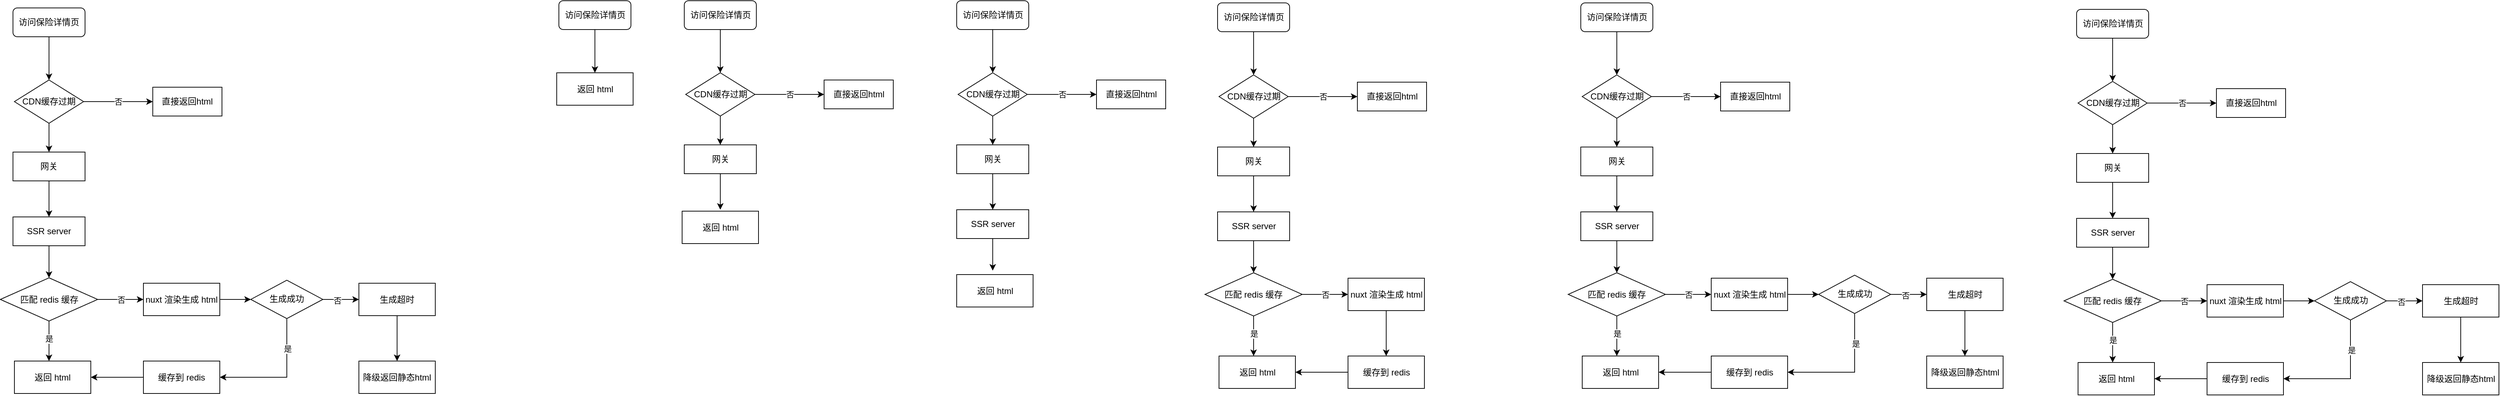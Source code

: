 <mxfile version="18.2.0" type="github">
  <diagram id="qEG29GzppgMQ6EskAuyx" name="Page-1">
    <mxGraphModel dx="1051" dy="681" grid="0" gridSize="10" guides="1" tooltips="1" connect="1" arrows="1" fold="1" page="1" pageScale="1" pageWidth="827" pageHeight="1169" math="0" shadow="0">
      <root>
        <mxCell id="0" />
        <mxCell id="1" parent="0" />
        <mxCell id="Ctoy03uefZ5JHMt1Kjl_-14" value="" style="edgeStyle=orthogonalEdgeStyle;rounded=0;orthogonalLoop=1;jettySize=auto;html=1;" edge="1" parent="1" source="Ctoy03uefZ5JHMt1Kjl_-1" target="Ctoy03uefZ5JHMt1Kjl_-13">
          <mxGeometry relative="1" as="geometry" />
        </mxCell>
        <mxCell id="Ctoy03uefZ5JHMt1Kjl_-1" value="访问保险详情页" style="rounded=1;whiteSpace=wrap;html=1;" vertex="1" parent="1">
          <mxGeometry x="120" y="220" width="100" height="40" as="geometry" />
        </mxCell>
        <mxCell id="Ctoy03uefZ5JHMt1Kjl_-16" value="否" style="edgeStyle=orthogonalEdgeStyle;rounded=0;orthogonalLoop=1;jettySize=auto;html=1;" edge="1" parent="1" source="Ctoy03uefZ5JHMt1Kjl_-13" target="Ctoy03uefZ5JHMt1Kjl_-15">
          <mxGeometry relative="1" as="geometry" />
        </mxCell>
        <mxCell id="Ctoy03uefZ5JHMt1Kjl_-18" value="" style="edgeStyle=orthogonalEdgeStyle;rounded=0;orthogonalLoop=1;jettySize=auto;html=1;" edge="1" parent="1" source="Ctoy03uefZ5JHMt1Kjl_-13" target="Ctoy03uefZ5JHMt1Kjl_-17">
          <mxGeometry relative="1" as="geometry" />
        </mxCell>
        <mxCell id="Ctoy03uefZ5JHMt1Kjl_-13" value="CDN缓存过期" style="rhombus;whiteSpace=wrap;html=1;rounded=0;" vertex="1" parent="1">
          <mxGeometry x="122" y="320" width="96" height="60" as="geometry" />
        </mxCell>
        <mxCell id="Ctoy03uefZ5JHMt1Kjl_-15" value="直接返回html" style="whiteSpace=wrap;html=1;rounded=0;" vertex="1" parent="1">
          <mxGeometry x="314" y="330" width="96" height="40" as="geometry" />
        </mxCell>
        <mxCell id="Ctoy03uefZ5JHMt1Kjl_-22" value="" style="edgeStyle=orthogonalEdgeStyle;rounded=0;orthogonalLoop=1;jettySize=auto;html=1;" edge="1" parent="1" source="Ctoy03uefZ5JHMt1Kjl_-17" target="Ctoy03uefZ5JHMt1Kjl_-21">
          <mxGeometry relative="1" as="geometry" />
        </mxCell>
        <mxCell id="Ctoy03uefZ5JHMt1Kjl_-17" value="网关" style="whiteSpace=wrap;html=1;rounded=0;" vertex="1" parent="1">
          <mxGeometry x="120" y="420" width="100" height="40" as="geometry" />
        </mxCell>
        <mxCell id="Ctoy03uefZ5JHMt1Kjl_-24" value="" style="edgeStyle=orthogonalEdgeStyle;rounded=0;orthogonalLoop=1;jettySize=auto;html=1;" edge="1" parent="1" source="Ctoy03uefZ5JHMt1Kjl_-21" target="Ctoy03uefZ5JHMt1Kjl_-23">
          <mxGeometry relative="1" as="geometry" />
        </mxCell>
        <mxCell id="Ctoy03uefZ5JHMt1Kjl_-21" value="SSR server" style="whiteSpace=wrap;html=1;rounded=0;" vertex="1" parent="1">
          <mxGeometry x="120" y="510" width="100" height="40" as="geometry" />
        </mxCell>
        <mxCell id="Ctoy03uefZ5JHMt1Kjl_-26" value="否" style="edgeStyle=orthogonalEdgeStyle;rounded=0;orthogonalLoop=1;jettySize=auto;html=1;" edge="1" parent="1" source="Ctoy03uefZ5JHMt1Kjl_-23" target="Ctoy03uefZ5JHMt1Kjl_-25">
          <mxGeometry relative="1" as="geometry" />
        </mxCell>
        <mxCell id="Ctoy03uefZ5JHMt1Kjl_-29" value="" style="edgeStyle=orthogonalEdgeStyle;rounded=0;orthogonalLoop=1;jettySize=auto;html=1;" edge="1" parent="1" source="Ctoy03uefZ5JHMt1Kjl_-23">
          <mxGeometry relative="1" as="geometry">
            <mxPoint x="170" y="710" as="targetPoint" />
          </mxGeometry>
        </mxCell>
        <mxCell id="Ctoy03uefZ5JHMt1Kjl_-33" value="是" style="edgeLabel;html=1;align=center;verticalAlign=middle;resizable=0;points=[];" vertex="1" connectable="0" parent="Ctoy03uefZ5JHMt1Kjl_-29">
          <mxGeometry x="-0.153" relative="1" as="geometry">
            <mxPoint y="1" as="offset" />
          </mxGeometry>
        </mxCell>
        <mxCell id="Ctoy03uefZ5JHMt1Kjl_-23" value="匹配 redis 缓存" style="rhombus;whiteSpace=wrap;html=1;rounded=0;" vertex="1" parent="1">
          <mxGeometry x="102.5" y="594.5" width="135" height="60" as="geometry" />
        </mxCell>
        <mxCell id="Ctoy03uefZ5JHMt1Kjl_-36" value="" style="edgeStyle=orthogonalEdgeStyle;rounded=0;orthogonalLoop=1;jettySize=auto;html=1;" edge="1" parent="1" source="Ctoy03uefZ5JHMt1Kjl_-25" target="Ctoy03uefZ5JHMt1Kjl_-35">
          <mxGeometry relative="1" as="geometry" />
        </mxCell>
        <mxCell id="Ctoy03uefZ5JHMt1Kjl_-25" value="nuxt 渲染生成 html" style="whiteSpace=wrap;html=1;rounded=0;" vertex="1" parent="1">
          <mxGeometry x="301" y="602" width="106" height="45" as="geometry" />
        </mxCell>
        <mxCell id="Ctoy03uefZ5JHMt1Kjl_-42" style="edgeStyle=orthogonalEdgeStyle;rounded=0;orthogonalLoop=1;jettySize=auto;html=1;entryX=1;entryY=0.5;entryDx=0;entryDy=0;" edge="1" parent="1" source="Ctoy03uefZ5JHMt1Kjl_-35" target="Ctoy03uefZ5JHMt1Kjl_-39">
          <mxGeometry relative="1" as="geometry">
            <Array as="points">
              <mxPoint x="500" y="733" />
            </Array>
          </mxGeometry>
        </mxCell>
        <mxCell id="Ctoy03uefZ5JHMt1Kjl_-43" value="是" style="edgeLabel;html=1;align=center;verticalAlign=middle;resizable=0;points=[];" vertex="1" connectable="0" parent="Ctoy03uefZ5JHMt1Kjl_-42">
          <mxGeometry x="-0.52" y="1" relative="1" as="geometry">
            <mxPoint as="offset" />
          </mxGeometry>
        </mxCell>
        <mxCell id="Ctoy03uefZ5JHMt1Kjl_-45" value="" style="edgeStyle=orthogonalEdgeStyle;rounded=0;orthogonalLoop=1;jettySize=auto;html=1;" edge="1" parent="1" source="Ctoy03uefZ5JHMt1Kjl_-35" target="Ctoy03uefZ5JHMt1Kjl_-44">
          <mxGeometry relative="1" as="geometry" />
        </mxCell>
        <mxCell id="Ctoy03uefZ5JHMt1Kjl_-46" value="否" style="edgeLabel;html=1;align=center;verticalAlign=middle;resizable=0;points=[];" vertex="1" connectable="0" parent="Ctoy03uefZ5JHMt1Kjl_-45">
          <mxGeometry x="-0.212" y="-1" relative="1" as="geometry">
            <mxPoint as="offset" />
          </mxGeometry>
        </mxCell>
        <mxCell id="Ctoy03uefZ5JHMt1Kjl_-35" value="生成成功" style="rhombus;whiteSpace=wrap;html=1;rounded=0;" vertex="1" parent="1">
          <mxGeometry x="450" y="597.87" width="100" height="53.25" as="geometry" />
        </mxCell>
        <mxCell id="Ctoy03uefZ5JHMt1Kjl_-41" value="" style="edgeStyle=orthogonalEdgeStyle;rounded=0;orthogonalLoop=1;jettySize=auto;html=1;" edge="1" parent="1" source="Ctoy03uefZ5JHMt1Kjl_-39" target="Ctoy03uefZ5JHMt1Kjl_-40">
          <mxGeometry relative="1" as="geometry" />
        </mxCell>
        <mxCell id="Ctoy03uefZ5JHMt1Kjl_-39" value="缓存到 redis" style="whiteSpace=wrap;html=1;rounded=0;" vertex="1" parent="1">
          <mxGeometry x="301" y="710" width="106" height="45" as="geometry" />
        </mxCell>
        <mxCell id="Ctoy03uefZ5JHMt1Kjl_-40" value="返回 html" style="whiteSpace=wrap;html=1;rounded=0;" vertex="1" parent="1">
          <mxGeometry x="122" y="710" width="106" height="45" as="geometry" />
        </mxCell>
        <mxCell id="Ctoy03uefZ5JHMt1Kjl_-48" value="" style="edgeStyle=orthogonalEdgeStyle;rounded=0;orthogonalLoop=1;jettySize=auto;html=1;" edge="1" parent="1" source="Ctoy03uefZ5JHMt1Kjl_-44" target="Ctoy03uefZ5JHMt1Kjl_-47">
          <mxGeometry relative="1" as="geometry" />
        </mxCell>
        <mxCell id="Ctoy03uefZ5JHMt1Kjl_-44" value="生成超时" style="whiteSpace=wrap;html=1;rounded=0;" vertex="1" parent="1">
          <mxGeometry x="600" y="602" width="106" height="45" as="geometry" />
        </mxCell>
        <mxCell id="Ctoy03uefZ5JHMt1Kjl_-47" value="降级返回静态html" style="whiteSpace=wrap;html=1;rounded=0;" vertex="1" parent="1">
          <mxGeometry x="600" y="710" width="106" height="45" as="geometry" />
        </mxCell>
        <mxCell id="Ctoy03uefZ5JHMt1Kjl_-49" value="" style="edgeStyle=orthogonalEdgeStyle;rounded=0;orthogonalLoop=1;jettySize=auto;html=1;" edge="1" parent="1" source="Ctoy03uefZ5JHMt1Kjl_-50">
          <mxGeometry relative="1" as="geometry">
            <mxPoint x="927.5" y="310" as="targetPoint" />
          </mxGeometry>
        </mxCell>
        <mxCell id="Ctoy03uefZ5JHMt1Kjl_-50" value="访问保险详情页" style="rounded=1;whiteSpace=wrap;html=1;" vertex="1" parent="1">
          <mxGeometry x="877.5" y="210" width="100" height="40" as="geometry" />
        </mxCell>
        <mxCell id="Ctoy03uefZ5JHMt1Kjl_-72" value="返回 html" style="whiteSpace=wrap;html=1;rounded=0;" vertex="1" parent="1">
          <mxGeometry x="874.5" y="310" width="106" height="45" as="geometry" />
        </mxCell>
        <mxCell id="Ctoy03uefZ5JHMt1Kjl_-103" value="" style="edgeStyle=orthogonalEdgeStyle;rounded=0;orthogonalLoop=1;jettySize=auto;html=1;" edge="1" parent="1" source="Ctoy03uefZ5JHMt1Kjl_-104" target="Ctoy03uefZ5JHMt1Kjl_-107">
          <mxGeometry relative="1" as="geometry" />
        </mxCell>
        <mxCell id="Ctoy03uefZ5JHMt1Kjl_-104" value="访问保险详情页" style="rounded=1;whiteSpace=wrap;html=1;" vertex="1" parent="1">
          <mxGeometry x="1051.5" y="210" width="100" height="40" as="geometry" />
        </mxCell>
        <mxCell id="Ctoy03uefZ5JHMt1Kjl_-105" value="否" style="edgeStyle=orthogonalEdgeStyle;rounded=0;orthogonalLoop=1;jettySize=auto;html=1;" edge="1" parent="1" source="Ctoy03uefZ5JHMt1Kjl_-107" target="Ctoy03uefZ5JHMt1Kjl_-108">
          <mxGeometry relative="1" as="geometry" />
        </mxCell>
        <mxCell id="Ctoy03uefZ5JHMt1Kjl_-106" value="" style="edgeStyle=orthogonalEdgeStyle;rounded=0;orthogonalLoop=1;jettySize=auto;html=1;" edge="1" parent="1" source="Ctoy03uefZ5JHMt1Kjl_-107" target="Ctoy03uefZ5JHMt1Kjl_-110">
          <mxGeometry relative="1" as="geometry" />
        </mxCell>
        <mxCell id="Ctoy03uefZ5JHMt1Kjl_-107" value="CDN缓存过期" style="rhombus;whiteSpace=wrap;html=1;rounded=0;" vertex="1" parent="1">
          <mxGeometry x="1053.5" y="310" width="96" height="60" as="geometry" />
        </mxCell>
        <mxCell id="Ctoy03uefZ5JHMt1Kjl_-108" value="直接返回html" style="whiteSpace=wrap;html=1;rounded=0;" vertex="1" parent="1">
          <mxGeometry x="1245.5" y="320" width="96" height="40" as="geometry" />
        </mxCell>
        <mxCell id="Ctoy03uefZ5JHMt1Kjl_-109" value="" style="edgeStyle=orthogonalEdgeStyle;rounded=0;orthogonalLoop=1;jettySize=auto;html=1;" edge="1" parent="1" source="Ctoy03uefZ5JHMt1Kjl_-110">
          <mxGeometry relative="1" as="geometry">
            <mxPoint x="1101.5" y="500" as="targetPoint" />
          </mxGeometry>
        </mxCell>
        <mxCell id="Ctoy03uefZ5JHMt1Kjl_-110" value="网关" style="whiteSpace=wrap;html=1;rounded=0;" vertex="1" parent="1">
          <mxGeometry x="1051.5" y="410" width="100" height="40" as="geometry" />
        </mxCell>
        <mxCell id="Ctoy03uefZ5JHMt1Kjl_-126" value="返回 html" style="whiteSpace=wrap;html=1;rounded=0;" vertex="1" parent="1">
          <mxGeometry x="1048.5" y="502" width="106" height="45" as="geometry" />
        </mxCell>
        <mxCell id="Ctoy03uefZ5JHMt1Kjl_-130" value="" style="edgeStyle=orthogonalEdgeStyle;rounded=0;orthogonalLoop=1;jettySize=auto;html=1;" edge="1" parent="1" source="Ctoy03uefZ5JHMt1Kjl_-131" target="Ctoy03uefZ5JHMt1Kjl_-134">
          <mxGeometry relative="1" as="geometry" />
        </mxCell>
        <mxCell id="Ctoy03uefZ5JHMt1Kjl_-131" value="访问保险详情页" style="rounded=1;whiteSpace=wrap;html=1;" vertex="1" parent="1">
          <mxGeometry x="1429.5" y="210" width="100" height="40" as="geometry" />
        </mxCell>
        <mxCell id="Ctoy03uefZ5JHMt1Kjl_-132" value="否" style="edgeStyle=orthogonalEdgeStyle;rounded=0;orthogonalLoop=1;jettySize=auto;html=1;" edge="1" parent="1" source="Ctoy03uefZ5JHMt1Kjl_-134" target="Ctoy03uefZ5JHMt1Kjl_-135">
          <mxGeometry relative="1" as="geometry" />
        </mxCell>
        <mxCell id="Ctoy03uefZ5JHMt1Kjl_-133" value="" style="edgeStyle=orthogonalEdgeStyle;rounded=0;orthogonalLoop=1;jettySize=auto;html=1;" edge="1" parent="1" source="Ctoy03uefZ5JHMt1Kjl_-134" target="Ctoy03uefZ5JHMt1Kjl_-137">
          <mxGeometry relative="1" as="geometry" />
        </mxCell>
        <mxCell id="Ctoy03uefZ5JHMt1Kjl_-134" value="CDN缓存过期" style="rhombus;whiteSpace=wrap;html=1;rounded=0;" vertex="1" parent="1">
          <mxGeometry x="1431.5" y="310" width="96" height="60" as="geometry" />
        </mxCell>
        <mxCell id="Ctoy03uefZ5JHMt1Kjl_-135" value="直接返回html" style="whiteSpace=wrap;html=1;rounded=0;" vertex="1" parent="1">
          <mxGeometry x="1623.5" y="320" width="96" height="40" as="geometry" />
        </mxCell>
        <mxCell id="Ctoy03uefZ5JHMt1Kjl_-136" value="" style="edgeStyle=orthogonalEdgeStyle;rounded=0;orthogonalLoop=1;jettySize=auto;html=1;" edge="1" parent="1" source="Ctoy03uefZ5JHMt1Kjl_-137" target="Ctoy03uefZ5JHMt1Kjl_-139">
          <mxGeometry relative="1" as="geometry" />
        </mxCell>
        <mxCell id="Ctoy03uefZ5JHMt1Kjl_-137" value="网关" style="whiteSpace=wrap;html=1;rounded=0;" vertex="1" parent="1">
          <mxGeometry x="1429.5" y="410" width="100" height="40" as="geometry" />
        </mxCell>
        <mxCell id="Ctoy03uefZ5JHMt1Kjl_-138" value="" style="edgeStyle=orthogonalEdgeStyle;rounded=0;orthogonalLoop=1;jettySize=auto;html=1;" edge="1" parent="1" source="Ctoy03uefZ5JHMt1Kjl_-139">
          <mxGeometry relative="1" as="geometry">
            <mxPoint x="1479.5" y="584.5" as="targetPoint" />
          </mxGeometry>
        </mxCell>
        <mxCell id="Ctoy03uefZ5JHMt1Kjl_-139" value="SSR server" style="whiteSpace=wrap;html=1;rounded=0;" vertex="1" parent="1">
          <mxGeometry x="1429.5" y="500" width="100" height="40" as="geometry" />
        </mxCell>
        <mxCell id="Ctoy03uefZ5JHMt1Kjl_-153" value="返回 html" style="whiteSpace=wrap;html=1;rounded=0;" vertex="1" parent="1">
          <mxGeometry x="1429.5" y="590" width="106" height="45" as="geometry" />
        </mxCell>
        <mxCell id="Ctoy03uefZ5JHMt1Kjl_-157" value="" style="edgeStyle=orthogonalEdgeStyle;rounded=0;orthogonalLoop=1;jettySize=auto;html=1;" edge="1" parent="1" source="Ctoy03uefZ5JHMt1Kjl_-158" target="Ctoy03uefZ5JHMt1Kjl_-161">
          <mxGeometry relative="1" as="geometry" />
        </mxCell>
        <mxCell id="Ctoy03uefZ5JHMt1Kjl_-158" value="访问保险详情页" style="rounded=1;whiteSpace=wrap;html=1;" vertex="1" parent="1">
          <mxGeometry x="1791.5" y="213" width="100" height="40" as="geometry" />
        </mxCell>
        <mxCell id="Ctoy03uefZ5JHMt1Kjl_-159" value="否" style="edgeStyle=orthogonalEdgeStyle;rounded=0;orthogonalLoop=1;jettySize=auto;html=1;" edge="1" parent="1" source="Ctoy03uefZ5JHMt1Kjl_-161" target="Ctoy03uefZ5JHMt1Kjl_-162">
          <mxGeometry relative="1" as="geometry" />
        </mxCell>
        <mxCell id="Ctoy03uefZ5JHMt1Kjl_-160" value="" style="edgeStyle=orthogonalEdgeStyle;rounded=0;orthogonalLoop=1;jettySize=auto;html=1;" edge="1" parent="1" source="Ctoy03uefZ5JHMt1Kjl_-161" target="Ctoy03uefZ5JHMt1Kjl_-164">
          <mxGeometry relative="1" as="geometry" />
        </mxCell>
        <mxCell id="Ctoy03uefZ5JHMt1Kjl_-161" value="CDN缓存过期" style="rhombus;whiteSpace=wrap;html=1;rounded=0;" vertex="1" parent="1">
          <mxGeometry x="1793.5" y="313" width="96" height="60" as="geometry" />
        </mxCell>
        <mxCell id="Ctoy03uefZ5JHMt1Kjl_-162" value="直接返回html" style="whiteSpace=wrap;html=1;rounded=0;" vertex="1" parent="1">
          <mxGeometry x="1985.5" y="323" width="96" height="40" as="geometry" />
        </mxCell>
        <mxCell id="Ctoy03uefZ5JHMt1Kjl_-163" value="" style="edgeStyle=orthogonalEdgeStyle;rounded=0;orthogonalLoop=1;jettySize=auto;html=1;" edge="1" parent="1" source="Ctoy03uefZ5JHMt1Kjl_-164" target="Ctoy03uefZ5JHMt1Kjl_-166">
          <mxGeometry relative="1" as="geometry" />
        </mxCell>
        <mxCell id="Ctoy03uefZ5JHMt1Kjl_-164" value="网关" style="whiteSpace=wrap;html=1;rounded=0;" vertex="1" parent="1">
          <mxGeometry x="1791.5" y="413" width="100" height="40" as="geometry" />
        </mxCell>
        <mxCell id="Ctoy03uefZ5JHMt1Kjl_-165" value="" style="edgeStyle=orthogonalEdgeStyle;rounded=0;orthogonalLoop=1;jettySize=auto;html=1;" edge="1" parent="1" source="Ctoy03uefZ5JHMt1Kjl_-166" target="Ctoy03uefZ5JHMt1Kjl_-170">
          <mxGeometry relative="1" as="geometry" />
        </mxCell>
        <mxCell id="Ctoy03uefZ5JHMt1Kjl_-166" value="SSR server" style="whiteSpace=wrap;html=1;rounded=0;" vertex="1" parent="1">
          <mxGeometry x="1791.5" y="503" width="100" height="40" as="geometry" />
        </mxCell>
        <mxCell id="Ctoy03uefZ5JHMt1Kjl_-167" value="否" style="edgeStyle=orthogonalEdgeStyle;rounded=0;orthogonalLoop=1;jettySize=auto;html=1;" edge="1" parent="1" source="Ctoy03uefZ5JHMt1Kjl_-170" target="Ctoy03uefZ5JHMt1Kjl_-172">
          <mxGeometry relative="1" as="geometry" />
        </mxCell>
        <mxCell id="Ctoy03uefZ5JHMt1Kjl_-168" value="" style="edgeStyle=orthogonalEdgeStyle;rounded=0;orthogonalLoop=1;jettySize=auto;html=1;" edge="1" parent="1" source="Ctoy03uefZ5JHMt1Kjl_-170">
          <mxGeometry relative="1" as="geometry">
            <mxPoint x="1841.5" y="703" as="targetPoint" />
          </mxGeometry>
        </mxCell>
        <mxCell id="Ctoy03uefZ5JHMt1Kjl_-169" value="是" style="edgeLabel;html=1;align=center;verticalAlign=middle;resizable=0;points=[];" vertex="1" connectable="0" parent="Ctoy03uefZ5JHMt1Kjl_-168">
          <mxGeometry x="-0.153" relative="1" as="geometry">
            <mxPoint y="1" as="offset" />
          </mxGeometry>
        </mxCell>
        <mxCell id="Ctoy03uefZ5JHMt1Kjl_-170" value="匹配 redis 缓存" style="rhombus;whiteSpace=wrap;html=1;rounded=0;" vertex="1" parent="1">
          <mxGeometry x="1774" y="587.5" width="135" height="60" as="geometry" />
        </mxCell>
        <mxCell id="Ctoy03uefZ5JHMt1Kjl_-211" value="" style="edgeStyle=orthogonalEdgeStyle;rounded=0;orthogonalLoop=1;jettySize=auto;html=1;" edge="1" parent="1" source="Ctoy03uefZ5JHMt1Kjl_-172" target="Ctoy03uefZ5JHMt1Kjl_-179">
          <mxGeometry relative="1" as="geometry" />
        </mxCell>
        <mxCell id="Ctoy03uefZ5JHMt1Kjl_-172" value="nuxt 渲染生成 html" style="whiteSpace=wrap;html=1;rounded=0;" vertex="1" parent="1">
          <mxGeometry x="1972.5" y="595" width="106" height="45" as="geometry" />
        </mxCell>
        <mxCell id="Ctoy03uefZ5JHMt1Kjl_-178" value="" style="edgeStyle=orthogonalEdgeStyle;rounded=0;orthogonalLoop=1;jettySize=auto;html=1;" edge="1" parent="1" source="Ctoy03uefZ5JHMt1Kjl_-179" target="Ctoy03uefZ5JHMt1Kjl_-180">
          <mxGeometry relative="1" as="geometry" />
        </mxCell>
        <mxCell id="Ctoy03uefZ5JHMt1Kjl_-179" value="缓存到 redis" style="whiteSpace=wrap;html=1;rounded=0;" vertex="1" parent="1">
          <mxGeometry x="1972.5" y="703" width="106" height="45" as="geometry" />
        </mxCell>
        <mxCell id="Ctoy03uefZ5JHMt1Kjl_-180" value="返回 html" style="whiteSpace=wrap;html=1;rounded=0;" vertex="1" parent="1">
          <mxGeometry x="1793.5" y="703" width="106" height="45" as="geometry" />
        </mxCell>
        <mxCell id="Ctoy03uefZ5JHMt1Kjl_-184" value="" style="edgeStyle=orthogonalEdgeStyle;rounded=0;orthogonalLoop=1;jettySize=auto;html=1;" edge="1" parent="1" source="Ctoy03uefZ5JHMt1Kjl_-185" target="Ctoy03uefZ5JHMt1Kjl_-188">
          <mxGeometry relative="1" as="geometry" />
        </mxCell>
        <mxCell id="Ctoy03uefZ5JHMt1Kjl_-185" value="访问保险详情页" style="rounded=1;whiteSpace=wrap;html=1;" vertex="1" parent="1">
          <mxGeometry x="2295.5" y="213" width="100" height="40" as="geometry" />
        </mxCell>
        <mxCell id="Ctoy03uefZ5JHMt1Kjl_-186" value="否" style="edgeStyle=orthogonalEdgeStyle;rounded=0;orthogonalLoop=1;jettySize=auto;html=1;" edge="1" parent="1" source="Ctoy03uefZ5JHMt1Kjl_-188" target="Ctoy03uefZ5JHMt1Kjl_-189">
          <mxGeometry relative="1" as="geometry" />
        </mxCell>
        <mxCell id="Ctoy03uefZ5JHMt1Kjl_-187" value="" style="edgeStyle=orthogonalEdgeStyle;rounded=0;orthogonalLoop=1;jettySize=auto;html=1;" edge="1" parent="1" source="Ctoy03uefZ5JHMt1Kjl_-188" target="Ctoy03uefZ5JHMt1Kjl_-191">
          <mxGeometry relative="1" as="geometry" />
        </mxCell>
        <mxCell id="Ctoy03uefZ5JHMt1Kjl_-188" value="CDN缓存过期" style="rhombus;whiteSpace=wrap;html=1;rounded=0;" vertex="1" parent="1">
          <mxGeometry x="2297.5" y="313" width="96" height="60" as="geometry" />
        </mxCell>
        <mxCell id="Ctoy03uefZ5JHMt1Kjl_-189" value="直接返回html" style="whiteSpace=wrap;html=1;rounded=0;" vertex="1" parent="1">
          <mxGeometry x="2489.5" y="323" width="96" height="40" as="geometry" />
        </mxCell>
        <mxCell id="Ctoy03uefZ5JHMt1Kjl_-190" value="" style="edgeStyle=orthogonalEdgeStyle;rounded=0;orthogonalLoop=1;jettySize=auto;html=1;" edge="1" parent="1" source="Ctoy03uefZ5JHMt1Kjl_-191" target="Ctoy03uefZ5JHMt1Kjl_-193">
          <mxGeometry relative="1" as="geometry" />
        </mxCell>
        <mxCell id="Ctoy03uefZ5JHMt1Kjl_-191" value="网关" style="whiteSpace=wrap;html=1;rounded=0;" vertex="1" parent="1">
          <mxGeometry x="2295.5" y="413" width="100" height="40" as="geometry" />
        </mxCell>
        <mxCell id="Ctoy03uefZ5JHMt1Kjl_-192" value="" style="edgeStyle=orthogonalEdgeStyle;rounded=0;orthogonalLoop=1;jettySize=auto;html=1;" edge="1" parent="1" source="Ctoy03uefZ5JHMt1Kjl_-193" target="Ctoy03uefZ5JHMt1Kjl_-197">
          <mxGeometry relative="1" as="geometry" />
        </mxCell>
        <mxCell id="Ctoy03uefZ5JHMt1Kjl_-193" value="SSR server" style="whiteSpace=wrap;html=1;rounded=0;" vertex="1" parent="1">
          <mxGeometry x="2295.5" y="503" width="100" height="40" as="geometry" />
        </mxCell>
        <mxCell id="Ctoy03uefZ5JHMt1Kjl_-194" value="否" style="edgeStyle=orthogonalEdgeStyle;rounded=0;orthogonalLoop=1;jettySize=auto;html=1;" edge="1" parent="1" source="Ctoy03uefZ5JHMt1Kjl_-197" target="Ctoy03uefZ5JHMt1Kjl_-199">
          <mxGeometry relative="1" as="geometry" />
        </mxCell>
        <mxCell id="Ctoy03uefZ5JHMt1Kjl_-195" value="" style="edgeStyle=orthogonalEdgeStyle;rounded=0;orthogonalLoop=1;jettySize=auto;html=1;" edge="1" parent="1" source="Ctoy03uefZ5JHMt1Kjl_-197">
          <mxGeometry relative="1" as="geometry">
            <mxPoint x="2345.5" y="703" as="targetPoint" />
          </mxGeometry>
        </mxCell>
        <mxCell id="Ctoy03uefZ5JHMt1Kjl_-196" value="是" style="edgeLabel;html=1;align=center;verticalAlign=middle;resizable=0;points=[];" vertex="1" connectable="0" parent="Ctoy03uefZ5JHMt1Kjl_-195">
          <mxGeometry x="-0.153" relative="1" as="geometry">
            <mxPoint y="1" as="offset" />
          </mxGeometry>
        </mxCell>
        <mxCell id="Ctoy03uefZ5JHMt1Kjl_-197" value="匹配 redis 缓存" style="rhombus;whiteSpace=wrap;html=1;rounded=0;" vertex="1" parent="1">
          <mxGeometry x="2278" y="587.5" width="135" height="60" as="geometry" />
        </mxCell>
        <mxCell id="Ctoy03uefZ5JHMt1Kjl_-198" value="" style="edgeStyle=orthogonalEdgeStyle;rounded=0;orthogonalLoop=1;jettySize=auto;html=1;" edge="1" parent="1" source="Ctoy03uefZ5JHMt1Kjl_-199" target="Ctoy03uefZ5JHMt1Kjl_-204">
          <mxGeometry relative="1" as="geometry" />
        </mxCell>
        <mxCell id="Ctoy03uefZ5JHMt1Kjl_-199" value="nuxt 渲染生成 html" style="whiteSpace=wrap;html=1;rounded=0;" vertex="1" parent="1">
          <mxGeometry x="2476.5" y="595" width="106" height="45" as="geometry" />
        </mxCell>
        <mxCell id="Ctoy03uefZ5JHMt1Kjl_-200" style="edgeStyle=orthogonalEdgeStyle;rounded=0;orthogonalLoop=1;jettySize=auto;html=1;entryX=1;entryY=0.5;entryDx=0;entryDy=0;" edge="1" parent="1" source="Ctoy03uefZ5JHMt1Kjl_-204" target="Ctoy03uefZ5JHMt1Kjl_-206">
          <mxGeometry relative="1" as="geometry">
            <Array as="points">
              <mxPoint x="2675.5" y="726" />
            </Array>
          </mxGeometry>
        </mxCell>
        <mxCell id="Ctoy03uefZ5JHMt1Kjl_-201" value="是" style="edgeLabel;html=1;align=center;verticalAlign=middle;resizable=0;points=[];" vertex="1" connectable="0" parent="Ctoy03uefZ5JHMt1Kjl_-200">
          <mxGeometry x="-0.52" y="1" relative="1" as="geometry">
            <mxPoint as="offset" />
          </mxGeometry>
        </mxCell>
        <mxCell id="Ctoy03uefZ5JHMt1Kjl_-202" value="" style="edgeStyle=orthogonalEdgeStyle;rounded=0;orthogonalLoop=1;jettySize=auto;html=1;" edge="1" parent="1" source="Ctoy03uefZ5JHMt1Kjl_-204" target="Ctoy03uefZ5JHMt1Kjl_-209">
          <mxGeometry relative="1" as="geometry" />
        </mxCell>
        <mxCell id="Ctoy03uefZ5JHMt1Kjl_-203" value="否" style="edgeLabel;html=1;align=center;verticalAlign=middle;resizable=0;points=[];" vertex="1" connectable="0" parent="Ctoy03uefZ5JHMt1Kjl_-202">
          <mxGeometry x="-0.212" y="-1" relative="1" as="geometry">
            <mxPoint as="offset" />
          </mxGeometry>
        </mxCell>
        <mxCell id="Ctoy03uefZ5JHMt1Kjl_-204" value="生成成功" style="rhombus;whiteSpace=wrap;html=1;rounded=0;" vertex="1" parent="1">
          <mxGeometry x="2625.5" y="590.87" width="100" height="53.25" as="geometry" />
        </mxCell>
        <mxCell id="Ctoy03uefZ5JHMt1Kjl_-205" value="" style="edgeStyle=orthogonalEdgeStyle;rounded=0;orthogonalLoop=1;jettySize=auto;html=1;" edge="1" parent="1" source="Ctoy03uefZ5JHMt1Kjl_-206" target="Ctoy03uefZ5JHMt1Kjl_-207">
          <mxGeometry relative="1" as="geometry" />
        </mxCell>
        <mxCell id="Ctoy03uefZ5JHMt1Kjl_-206" value="缓存到 redis" style="whiteSpace=wrap;html=1;rounded=0;" vertex="1" parent="1">
          <mxGeometry x="2476.5" y="703" width="106" height="45" as="geometry" />
        </mxCell>
        <mxCell id="Ctoy03uefZ5JHMt1Kjl_-207" value="返回 html" style="whiteSpace=wrap;html=1;rounded=0;" vertex="1" parent="1">
          <mxGeometry x="2297.5" y="703" width="106" height="45" as="geometry" />
        </mxCell>
        <mxCell id="Ctoy03uefZ5JHMt1Kjl_-208" value="" style="edgeStyle=orthogonalEdgeStyle;rounded=0;orthogonalLoop=1;jettySize=auto;html=1;" edge="1" parent="1" source="Ctoy03uefZ5JHMt1Kjl_-209" target="Ctoy03uefZ5JHMt1Kjl_-210">
          <mxGeometry relative="1" as="geometry" />
        </mxCell>
        <mxCell id="Ctoy03uefZ5JHMt1Kjl_-209" value="生成超时" style="whiteSpace=wrap;html=1;rounded=0;" vertex="1" parent="1">
          <mxGeometry x="2775.5" y="595" width="106" height="45" as="geometry" />
        </mxCell>
        <mxCell id="Ctoy03uefZ5JHMt1Kjl_-210" value="降级返回静态html" style="whiteSpace=wrap;html=1;rounded=0;" vertex="1" parent="1">
          <mxGeometry x="2775.5" y="703" width="106" height="45" as="geometry" />
        </mxCell>
        <mxCell id="Ctoy03uefZ5JHMt1Kjl_-212" value="" style="edgeStyle=orthogonalEdgeStyle;rounded=0;orthogonalLoop=1;jettySize=auto;html=1;" edge="1" parent="1" source="Ctoy03uefZ5JHMt1Kjl_-213" target="Ctoy03uefZ5JHMt1Kjl_-216">
          <mxGeometry relative="1" as="geometry" />
        </mxCell>
        <mxCell id="Ctoy03uefZ5JHMt1Kjl_-213" value="访问保险详情页" style="rounded=1;whiteSpace=wrap;html=1;" vertex="1" parent="1">
          <mxGeometry x="2983.5" y="222" width="100" height="40" as="geometry" />
        </mxCell>
        <mxCell id="Ctoy03uefZ5JHMt1Kjl_-214" value="否" style="edgeStyle=orthogonalEdgeStyle;rounded=0;orthogonalLoop=1;jettySize=auto;html=1;" edge="1" parent="1" source="Ctoy03uefZ5JHMt1Kjl_-216" target="Ctoy03uefZ5JHMt1Kjl_-217">
          <mxGeometry relative="1" as="geometry" />
        </mxCell>
        <mxCell id="Ctoy03uefZ5JHMt1Kjl_-215" value="" style="edgeStyle=orthogonalEdgeStyle;rounded=0;orthogonalLoop=1;jettySize=auto;html=1;" edge="1" parent="1" source="Ctoy03uefZ5JHMt1Kjl_-216" target="Ctoy03uefZ5JHMt1Kjl_-219">
          <mxGeometry relative="1" as="geometry" />
        </mxCell>
        <mxCell id="Ctoy03uefZ5JHMt1Kjl_-216" value="CDN缓存过期" style="rhombus;whiteSpace=wrap;html=1;rounded=0;" vertex="1" parent="1">
          <mxGeometry x="2985.5" y="322" width="96" height="60" as="geometry" />
        </mxCell>
        <mxCell id="Ctoy03uefZ5JHMt1Kjl_-217" value="直接返回html" style="whiteSpace=wrap;html=1;rounded=0;" vertex="1" parent="1">
          <mxGeometry x="3177.5" y="332" width="96" height="40" as="geometry" />
        </mxCell>
        <mxCell id="Ctoy03uefZ5JHMt1Kjl_-218" value="" style="edgeStyle=orthogonalEdgeStyle;rounded=0;orthogonalLoop=1;jettySize=auto;html=1;" edge="1" parent="1" source="Ctoy03uefZ5JHMt1Kjl_-219" target="Ctoy03uefZ5JHMt1Kjl_-221">
          <mxGeometry relative="1" as="geometry" />
        </mxCell>
        <mxCell id="Ctoy03uefZ5JHMt1Kjl_-219" value="网关" style="whiteSpace=wrap;html=1;rounded=0;" vertex="1" parent="1">
          <mxGeometry x="2983.5" y="422" width="100" height="40" as="geometry" />
        </mxCell>
        <mxCell id="Ctoy03uefZ5JHMt1Kjl_-220" value="" style="edgeStyle=orthogonalEdgeStyle;rounded=0;orthogonalLoop=1;jettySize=auto;html=1;" edge="1" parent="1" source="Ctoy03uefZ5JHMt1Kjl_-221" target="Ctoy03uefZ5JHMt1Kjl_-225">
          <mxGeometry relative="1" as="geometry" />
        </mxCell>
        <mxCell id="Ctoy03uefZ5JHMt1Kjl_-221" value="SSR server" style="whiteSpace=wrap;html=1;rounded=0;" vertex="1" parent="1">
          <mxGeometry x="2983.5" y="512" width="100" height="40" as="geometry" />
        </mxCell>
        <mxCell id="Ctoy03uefZ5JHMt1Kjl_-222" value="否" style="edgeStyle=orthogonalEdgeStyle;rounded=0;orthogonalLoop=1;jettySize=auto;html=1;" edge="1" parent="1" source="Ctoy03uefZ5JHMt1Kjl_-225" target="Ctoy03uefZ5JHMt1Kjl_-227">
          <mxGeometry relative="1" as="geometry" />
        </mxCell>
        <mxCell id="Ctoy03uefZ5JHMt1Kjl_-223" value="" style="edgeStyle=orthogonalEdgeStyle;rounded=0;orthogonalLoop=1;jettySize=auto;html=1;" edge="1" parent="1" source="Ctoy03uefZ5JHMt1Kjl_-225">
          <mxGeometry relative="1" as="geometry">
            <mxPoint x="3033.5" y="712.0" as="targetPoint" />
          </mxGeometry>
        </mxCell>
        <mxCell id="Ctoy03uefZ5JHMt1Kjl_-224" value="是" style="edgeLabel;html=1;align=center;verticalAlign=middle;resizable=0;points=[];" vertex="1" connectable="0" parent="Ctoy03uefZ5JHMt1Kjl_-223">
          <mxGeometry x="-0.153" relative="1" as="geometry">
            <mxPoint y="1" as="offset" />
          </mxGeometry>
        </mxCell>
        <mxCell id="Ctoy03uefZ5JHMt1Kjl_-225" value="匹配 redis 缓存" style="rhombus;whiteSpace=wrap;html=1;rounded=0;" vertex="1" parent="1">
          <mxGeometry x="2966" y="596.5" width="135" height="60" as="geometry" />
        </mxCell>
        <mxCell id="Ctoy03uefZ5JHMt1Kjl_-226" value="" style="edgeStyle=orthogonalEdgeStyle;rounded=0;orthogonalLoop=1;jettySize=auto;html=1;" edge="1" parent="1" source="Ctoy03uefZ5JHMt1Kjl_-227" target="Ctoy03uefZ5JHMt1Kjl_-232">
          <mxGeometry relative="1" as="geometry" />
        </mxCell>
        <mxCell id="Ctoy03uefZ5JHMt1Kjl_-227" value="nuxt 渲染生成 html" style="whiteSpace=wrap;html=1;rounded=0;" vertex="1" parent="1">
          <mxGeometry x="3164.5" y="604" width="106" height="45" as="geometry" />
        </mxCell>
        <mxCell id="Ctoy03uefZ5JHMt1Kjl_-228" style="edgeStyle=orthogonalEdgeStyle;rounded=0;orthogonalLoop=1;jettySize=auto;html=1;entryX=1;entryY=0.5;entryDx=0;entryDy=0;" edge="1" parent="1" source="Ctoy03uefZ5JHMt1Kjl_-232" target="Ctoy03uefZ5JHMt1Kjl_-234">
          <mxGeometry relative="1" as="geometry">
            <Array as="points">
              <mxPoint x="3363.5" y="735" />
            </Array>
          </mxGeometry>
        </mxCell>
        <mxCell id="Ctoy03uefZ5JHMt1Kjl_-229" value="是" style="edgeLabel;html=1;align=center;verticalAlign=middle;resizable=0;points=[];" vertex="1" connectable="0" parent="Ctoy03uefZ5JHMt1Kjl_-228">
          <mxGeometry x="-0.52" y="1" relative="1" as="geometry">
            <mxPoint as="offset" />
          </mxGeometry>
        </mxCell>
        <mxCell id="Ctoy03uefZ5JHMt1Kjl_-230" value="" style="edgeStyle=orthogonalEdgeStyle;rounded=0;orthogonalLoop=1;jettySize=auto;html=1;" edge="1" parent="1" source="Ctoy03uefZ5JHMt1Kjl_-232" target="Ctoy03uefZ5JHMt1Kjl_-237">
          <mxGeometry relative="1" as="geometry" />
        </mxCell>
        <mxCell id="Ctoy03uefZ5JHMt1Kjl_-231" value="否" style="edgeLabel;html=1;align=center;verticalAlign=middle;resizable=0;points=[];" vertex="1" connectable="0" parent="Ctoy03uefZ5JHMt1Kjl_-230">
          <mxGeometry x="-0.212" y="-1" relative="1" as="geometry">
            <mxPoint as="offset" />
          </mxGeometry>
        </mxCell>
        <mxCell id="Ctoy03uefZ5JHMt1Kjl_-232" value="生成成功" style="rhombus;whiteSpace=wrap;html=1;rounded=0;" vertex="1" parent="1">
          <mxGeometry x="3313.5" y="599.87" width="100" height="53.25" as="geometry" />
        </mxCell>
        <mxCell id="Ctoy03uefZ5JHMt1Kjl_-233" value="" style="edgeStyle=orthogonalEdgeStyle;rounded=0;orthogonalLoop=1;jettySize=auto;html=1;" edge="1" parent="1" source="Ctoy03uefZ5JHMt1Kjl_-234" target="Ctoy03uefZ5JHMt1Kjl_-235">
          <mxGeometry relative="1" as="geometry" />
        </mxCell>
        <mxCell id="Ctoy03uefZ5JHMt1Kjl_-234" value="缓存到 redis" style="whiteSpace=wrap;html=1;rounded=0;" vertex="1" parent="1">
          <mxGeometry x="3164.5" y="712" width="106" height="45" as="geometry" />
        </mxCell>
        <mxCell id="Ctoy03uefZ5JHMt1Kjl_-235" value="返回 html" style="whiteSpace=wrap;html=1;rounded=0;" vertex="1" parent="1">
          <mxGeometry x="2985.5" y="712" width="106" height="45" as="geometry" />
        </mxCell>
        <mxCell id="Ctoy03uefZ5JHMt1Kjl_-236" value="" style="edgeStyle=orthogonalEdgeStyle;rounded=0;orthogonalLoop=1;jettySize=auto;html=1;" edge="1" parent="1" source="Ctoy03uefZ5JHMt1Kjl_-237" target="Ctoy03uefZ5JHMt1Kjl_-238">
          <mxGeometry relative="1" as="geometry" />
        </mxCell>
        <mxCell id="Ctoy03uefZ5JHMt1Kjl_-237" value="生成超时" style="whiteSpace=wrap;html=1;rounded=0;" vertex="1" parent="1">
          <mxGeometry x="3463.5" y="604" width="106" height="45" as="geometry" />
        </mxCell>
        <mxCell id="Ctoy03uefZ5JHMt1Kjl_-238" value="降级返回静态html" style="whiteSpace=wrap;html=1;rounded=0;" vertex="1" parent="1">
          <mxGeometry x="3463.5" y="712" width="106" height="45" as="geometry" />
        </mxCell>
      </root>
    </mxGraphModel>
  </diagram>
</mxfile>
